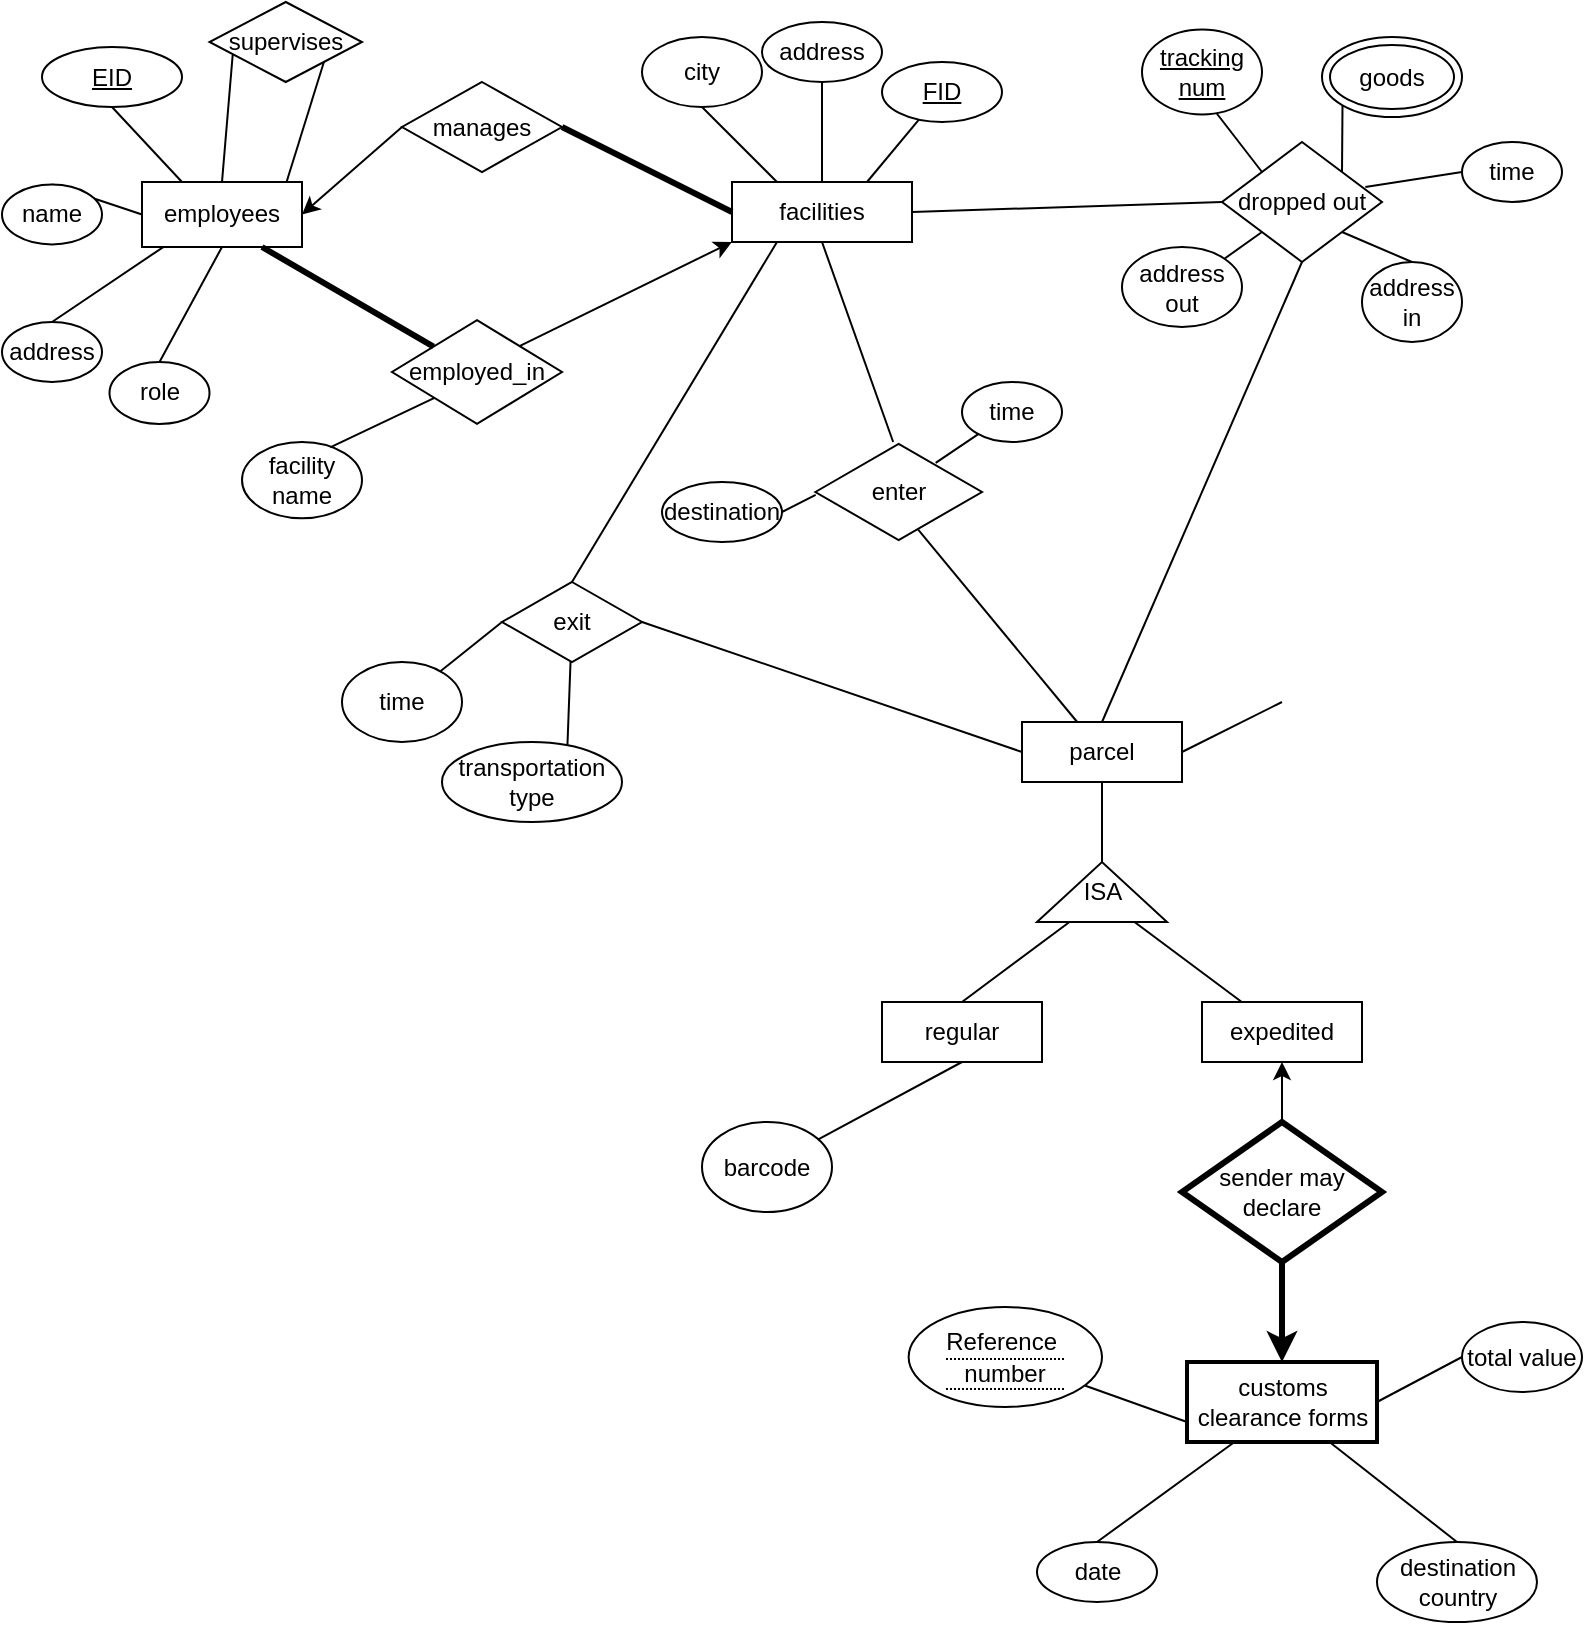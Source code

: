 <mxfile version="23.0.1" type="github">
  <diagram id="R2lEEEUBdFMjLlhIrx00" name="Page-1">
    <mxGraphModel dx="1737" dy="948" grid="1" gridSize="10" guides="1" tooltips="1" connect="1" arrows="1" fold="1" page="1" pageScale="1" pageWidth="850" pageHeight="1100" math="0" shadow="0" extFonts="Permanent Marker^https://fonts.googleapis.com/css?family=Permanent+Marker">
      <root>
        <mxCell id="0" />
        <mxCell id="1" parent="0" />
        <mxCell id="P61JrvBsKZxkPCsBVZaZ-2" value="facilities" style="rounded=0;whiteSpace=wrap;html=1;" parent="1" vertex="1">
          <mxGeometry x="365" y="260" width="90" height="30" as="geometry" />
        </mxCell>
        <mxCell id="P61JrvBsKZxkPCsBVZaZ-6" value="" style="endArrow=none;html=1;rounded=0;exitX=0.75;exitY=0;exitDx=0;exitDy=0;" parent="1" source="P61JrvBsKZxkPCsBVZaZ-2" target="P61JrvBsKZxkPCsBVZaZ-7" edge="1">
          <mxGeometry width="50" height="50" relative="1" as="geometry">
            <mxPoint x="450" y="220" as="sourcePoint" />
            <mxPoint x="500" y="170" as="targetPoint" />
          </mxGeometry>
        </mxCell>
        <mxCell id="P61JrvBsKZxkPCsBVZaZ-7" value="&lt;u&gt;FID&lt;/u&gt;" style="ellipse;whiteSpace=wrap;html=1;" parent="1" vertex="1">
          <mxGeometry x="440" y="200" width="60" height="30" as="geometry" />
        </mxCell>
        <mxCell id="P61JrvBsKZxkPCsBVZaZ-8" value="address" style="ellipse;whiteSpace=wrap;html=1;" parent="1" vertex="1">
          <mxGeometry x="380" y="180" width="60" height="30" as="geometry" />
        </mxCell>
        <mxCell id="P61JrvBsKZxkPCsBVZaZ-9" value="city" style="ellipse;whiteSpace=wrap;html=1;" parent="1" vertex="1">
          <mxGeometry x="320" y="187.5" width="60" height="35" as="geometry" />
        </mxCell>
        <mxCell id="P61JrvBsKZxkPCsBVZaZ-11" value="" style="endArrow=none;html=1;rounded=0;exitX=0.5;exitY=0;exitDx=0;exitDy=0;" parent="1" source="P61JrvBsKZxkPCsBVZaZ-2" target="P61JrvBsKZxkPCsBVZaZ-8" edge="1">
          <mxGeometry width="50" height="50" relative="1" as="geometry">
            <mxPoint x="400" y="290" as="sourcePoint" />
            <mxPoint x="450" y="240" as="targetPoint" />
          </mxGeometry>
        </mxCell>
        <mxCell id="P61JrvBsKZxkPCsBVZaZ-12" value="" style="endArrow=none;html=1;rounded=0;exitX=0.5;exitY=1;exitDx=0;exitDy=0;entryX=0.25;entryY=0;entryDx=0;entryDy=0;" parent="1" source="P61JrvBsKZxkPCsBVZaZ-9" target="P61JrvBsKZxkPCsBVZaZ-2" edge="1">
          <mxGeometry width="50" height="50" relative="1" as="geometry">
            <mxPoint x="400" y="290" as="sourcePoint" />
            <mxPoint x="450" y="240" as="targetPoint" />
          </mxGeometry>
        </mxCell>
        <mxCell id="P61JrvBsKZxkPCsBVZaZ-13" value="" style="endArrow=none;html=1;rounded=0;exitX=1;exitY=0.5;exitDx=0;exitDy=0;entryX=0;entryY=0.5;entryDx=0;entryDy=0;strokeWidth=3;" parent="1" source="P61JrvBsKZxkPCsBVZaZ-16" target="P61JrvBsKZxkPCsBVZaZ-2" edge="1">
          <mxGeometry width="50" height="50" relative="1" as="geometry">
            <mxPoint x="350" y="380" as="sourcePoint" />
            <mxPoint x="400" y="330" as="targetPoint" />
          </mxGeometry>
        </mxCell>
        <mxCell id="P61JrvBsKZxkPCsBVZaZ-15" value="" style="endArrow=none;html=1;rounded=0;entryX=0.5;entryY=1;entryDx=0;entryDy=0;exitX=1;exitY=0.5;exitDx=0;exitDy=0;" parent="1" source="P61JrvBsKZxkPCsBVZaZ-22" target="P61JrvBsKZxkPCsBVZaZ-21" edge="1">
          <mxGeometry width="50" height="50" relative="1" as="geometry">
            <mxPoint x="540" y="380" as="sourcePoint" />
            <mxPoint x="420" y="350" as="targetPoint" />
          </mxGeometry>
        </mxCell>
        <mxCell id="P61JrvBsKZxkPCsBVZaZ-16" value="manages" style="rhombus;whiteSpace=wrap;html=1;" parent="1" vertex="1">
          <mxGeometry x="200" y="210" width="80" height="45" as="geometry" />
        </mxCell>
        <mxCell id="P61JrvBsKZxkPCsBVZaZ-17" value="" style="endArrow=classic;html=1;rounded=0;exitX=0;exitY=0.5;exitDx=0;exitDy=0;entryX=1;entryY=0.5;entryDx=0;entryDy=0;" parent="1" source="P61JrvBsKZxkPCsBVZaZ-16" target="P61JrvBsKZxkPCsBVZaZ-18" edge="1">
          <mxGeometry width="50" height="50" relative="1" as="geometry">
            <mxPoint x="280" y="290" as="sourcePoint" />
            <mxPoint x="150" y="275" as="targetPoint" />
          </mxGeometry>
        </mxCell>
        <mxCell id="P61JrvBsKZxkPCsBVZaZ-18" value="employees" style="rounded=0;whiteSpace=wrap;html=1;" parent="1" vertex="1">
          <mxGeometry x="70" y="260" width="80" height="32.5" as="geometry" />
        </mxCell>
        <mxCell id="P61JrvBsKZxkPCsBVZaZ-19" value="regular" style="rounded=0;whiteSpace=wrap;html=1;" parent="1" vertex="1">
          <mxGeometry x="440" y="670" width="80" height="30" as="geometry" />
        </mxCell>
        <mxCell id="P61JrvBsKZxkPCsBVZaZ-20" value="expedited" style="rounded=0;whiteSpace=wrap;html=1;" parent="1" vertex="1">
          <mxGeometry x="600" y="670" width="80" height="30" as="geometry" />
        </mxCell>
        <mxCell id="P61JrvBsKZxkPCsBVZaZ-21" value="parcel" style="rounded=0;whiteSpace=wrap;html=1;" parent="1" vertex="1">
          <mxGeometry x="510" y="530" width="80" height="30" as="geometry" />
        </mxCell>
        <mxCell id="P61JrvBsKZxkPCsBVZaZ-22" value="ISA" style="triangle;whiteSpace=wrap;html=1;direction=north;" parent="1" vertex="1">
          <mxGeometry x="517.5" y="600" width="65" height="30" as="geometry" />
        </mxCell>
        <mxCell id="P61JrvBsKZxkPCsBVZaZ-27" value="" style="endArrow=none;html=1;rounded=0;exitX=0;exitY=0.25;exitDx=0;exitDy=0;entryX=0.5;entryY=0;entryDx=0;entryDy=0;" parent="1" source="P61JrvBsKZxkPCsBVZaZ-22" target="P61JrvBsKZxkPCsBVZaZ-19" edge="1">
          <mxGeometry width="50" height="50" relative="1" as="geometry">
            <mxPoint x="290" y="370" as="sourcePoint" />
            <mxPoint x="340" y="320" as="targetPoint" />
          </mxGeometry>
        </mxCell>
        <mxCell id="P61JrvBsKZxkPCsBVZaZ-28" value="" style="endArrow=none;html=1;rounded=0;exitX=0;exitY=0.75;exitDx=0;exitDy=0;" parent="1" source="P61JrvBsKZxkPCsBVZaZ-22" target="P61JrvBsKZxkPCsBVZaZ-20" edge="1">
          <mxGeometry width="50" height="50" relative="1" as="geometry">
            <mxPoint x="290" y="370" as="sourcePoint" />
            <mxPoint x="340" y="320" as="targetPoint" />
          </mxGeometry>
        </mxCell>
        <mxCell id="P61JrvBsKZxkPCsBVZaZ-29" value="dropped out" style="rhombus;whiteSpace=wrap;html=1;" parent="1" vertex="1">
          <mxGeometry x="610" y="240" width="80" height="60" as="geometry" />
        </mxCell>
        <mxCell id="P61JrvBsKZxkPCsBVZaZ-31" value="" style="endArrow=none;html=1;rounded=0;entryX=0;entryY=0.5;entryDx=0;entryDy=0;exitX=1;exitY=0.5;exitDx=0;exitDy=0;" parent="1" source="P61JrvBsKZxkPCsBVZaZ-2" target="P61JrvBsKZxkPCsBVZaZ-29" edge="1">
          <mxGeometry width="50" height="50" relative="1" as="geometry">
            <mxPoint x="300" y="370" as="sourcePoint" />
            <mxPoint x="350" y="320" as="targetPoint" />
          </mxGeometry>
        </mxCell>
        <mxCell id="P61JrvBsKZxkPCsBVZaZ-32" value="" style="endArrow=none;html=1;rounded=0;exitX=0.5;exitY=1;exitDx=0;exitDy=0;entryX=0.5;entryY=0;entryDx=0;entryDy=0;" parent="1" source="P61JrvBsKZxkPCsBVZaZ-29" target="P61JrvBsKZxkPCsBVZaZ-21" edge="1">
          <mxGeometry width="50" height="50" relative="1" as="geometry">
            <mxPoint x="300" y="370" as="sourcePoint" />
            <mxPoint x="670" y="280" as="targetPoint" />
          </mxGeometry>
        </mxCell>
        <mxCell id="P61JrvBsKZxkPCsBVZaZ-34" value="" style="endArrow=none;html=1;rounded=0;exitX=0;exitY=0;exitDx=0;exitDy=0;entryX=0.599;entryY=0.944;entryDx=0;entryDy=0;entryPerimeter=0;" parent="1" source="P61JrvBsKZxkPCsBVZaZ-29" target="P61JrvBsKZxkPCsBVZaZ-36" edge="1">
          <mxGeometry width="50" height="50" relative="1" as="geometry">
            <mxPoint x="300" y="370" as="sourcePoint" />
            <mxPoint x="560.65" y="230" as="targetPoint" />
          </mxGeometry>
        </mxCell>
        <mxCell id="P61JrvBsKZxkPCsBVZaZ-36" value="&lt;u&gt;tracking num&lt;/u&gt;" style="ellipse;whiteSpace=wrap;html=1;" parent="1" vertex="1">
          <mxGeometry x="570" y="183.75" width="60" height="42.5" as="geometry" />
        </mxCell>
        <mxCell id="P61JrvBsKZxkPCsBVZaZ-37" value="time" style="ellipse;whiteSpace=wrap;html=1;" parent="1" vertex="1">
          <mxGeometry x="730" y="240" width="50" height="30" as="geometry" />
        </mxCell>
        <mxCell id="P61JrvBsKZxkPCsBVZaZ-38" value="" style="endArrow=none;html=1;rounded=0;entryX=0.896;entryY=0.375;entryDx=0;entryDy=0;exitX=0;exitY=0.5;exitDx=0;exitDy=0;entryPerimeter=0;" parent="1" source="P61JrvBsKZxkPCsBVZaZ-37" target="P61JrvBsKZxkPCsBVZaZ-29" edge="1">
          <mxGeometry width="50" height="50" relative="1" as="geometry">
            <mxPoint x="300" y="370" as="sourcePoint" />
            <mxPoint x="350" y="320" as="targetPoint" />
          </mxGeometry>
        </mxCell>
        <mxCell id="P61JrvBsKZxkPCsBVZaZ-39" value="" style="endArrow=none;html=1;rounded=0;entryX=0;entryY=1;entryDx=0;entryDy=0;exitX=1;exitY=0;exitDx=0;exitDy=0;" parent="1" source="P61JrvBsKZxkPCsBVZaZ-40" target="P61JrvBsKZxkPCsBVZaZ-29" edge="1">
          <mxGeometry width="50" height="50" relative="1" as="geometry">
            <mxPoint x="460" y="320" as="sourcePoint" />
            <mxPoint x="350" y="320" as="targetPoint" />
          </mxGeometry>
        </mxCell>
        <mxCell id="P61JrvBsKZxkPCsBVZaZ-40" value="address out" style="ellipse;whiteSpace=wrap;html=1;" parent="1" vertex="1">
          <mxGeometry x="560" y="292.5" width="60" height="40" as="geometry" />
        </mxCell>
        <mxCell id="P61JrvBsKZxkPCsBVZaZ-41" value="" style="endArrow=none;html=1;rounded=0;exitX=0.5;exitY=0;exitDx=0;exitDy=0;entryX=1;entryY=1;entryDx=0;entryDy=0;" parent="1" source="P61JrvBsKZxkPCsBVZaZ-43" target="P61JrvBsKZxkPCsBVZaZ-29" edge="1">
          <mxGeometry width="50" height="50" relative="1" as="geometry">
            <mxPoint x="445" y="390" as="sourcePoint" />
            <mxPoint x="548" y="300" as="targetPoint" />
          </mxGeometry>
        </mxCell>
        <mxCell id="P61JrvBsKZxkPCsBVZaZ-43" value="address in" style="ellipse;whiteSpace=wrap;html=1;" parent="1" vertex="1">
          <mxGeometry x="680" y="300" width="50" height="40" as="geometry" />
        </mxCell>
        <mxCell id="P61JrvBsKZxkPCsBVZaZ-44" value="" style="endArrow=none;html=1;rounded=0;entryX=0.5;entryY=1;entryDx=0;entryDy=0;exitX=0.467;exitY=0;exitDx=0;exitDy=0;exitPerimeter=0;" parent="1" source="P61JrvBsKZxkPCsBVZaZ-49" target="P61JrvBsKZxkPCsBVZaZ-2" edge="1">
          <mxGeometry width="50" height="50" relative="1" as="geometry">
            <mxPoint x="450" y="390" as="sourcePoint" />
            <mxPoint x="350" y="340" as="targetPoint" />
          </mxGeometry>
        </mxCell>
        <mxCell id="P61JrvBsKZxkPCsBVZaZ-45" value="" style="endArrow=none;html=1;rounded=0;entryX=1;entryY=0;entryDx=0;entryDy=0;exitX=0;exitY=1;exitDx=0;exitDy=0;" parent="1" source="P61JrvBsKZxkPCsBVZaZ-48" target="P61JrvBsKZxkPCsBVZaZ-29" edge="1">
          <mxGeometry width="50" height="50" relative="1" as="geometry">
            <mxPoint x="630" y="210" as="sourcePoint" />
            <mxPoint x="350" y="340" as="targetPoint" />
          </mxGeometry>
        </mxCell>
        <mxCell id="P61JrvBsKZxkPCsBVZaZ-48" value="goods" style="ellipse;shape=doubleEllipse;whiteSpace=wrap;html=1;" parent="1" vertex="1">
          <mxGeometry x="660" y="187.5" width="70" height="40" as="geometry" />
        </mxCell>
        <mxCell id="P61JrvBsKZxkPCsBVZaZ-49" value="enter" style="html=1;whiteSpace=wrap;aspect=fixed;shape=isoRectangle;" parent="1" vertex="1">
          <mxGeometry x="406.67" y="390" width="83.33" height="50" as="geometry" />
        </mxCell>
        <mxCell id="P61JrvBsKZxkPCsBVZaZ-50" value="" style="endArrow=none;html=1;rounded=0;entryX=0.25;entryY=1;entryDx=0;entryDy=0;exitX=0.5;exitY=0;exitDx=0;exitDy=0;" parent="1" source="P61JrvBsKZxkPCsBVZaZ-52" target="P61JrvBsKZxkPCsBVZaZ-2" edge="1">
          <mxGeometry width="50" height="50" relative="1" as="geometry">
            <mxPoint x="300" y="430" as="sourcePoint" />
            <mxPoint x="350" y="380" as="targetPoint" />
          </mxGeometry>
        </mxCell>
        <mxCell id="P61JrvBsKZxkPCsBVZaZ-51" value="" style="endArrow=none;html=1;rounded=0;exitX=0.617;exitY=0.876;exitDx=0;exitDy=0;exitPerimeter=0;" parent="1" source="P61JrvBsKZxkPCsBVZaZ-49" target="P61JrvBsKZxkPCsBVZaZ-21" edge="1">
          <mxGeometry width="50" height="50" relative="1" as="geometry">
            <mxPoint x="310" y="440" as="sourcePoint" />
            <mxPoint x="360" y="390" as="targetPoint" />
          </mxGeometry>
        </mxCell>
        <mxCell id="P61JrvBsKZxkPCsBVZaZ-52" value="exit" style="rhombus;whiteSpace=wrap;html=1;" parent="1" vertex="1">
          <mxGeometry x="250" y="460" width="70" height="40" as="geometry" />
        </mxCell>
        <mxCell id="P61JrvBsKZxkPCsBVZaZ-53" value="" style="endArrow=none;html=1;rounded=0;exitX=1;exitY=0.5;exitDx=0;exitDy=0;entryX=0;entryY=0.5;entryDx=0;entryDy=0;" parent="1" source="P61JrvBsKZxkPCsBVZaZ-52" target="P61JrvBsKZxkPCsBVZaZ-21" edge="1">
          <mxGeometry width="50" height="50" relative="1" as="geometry">
            <mxPoint x="300" y="430" as="sourcePoint" />
            <mxPoint x="350" y="380" as="targetPoint" />
          </mxGeometry>
        </mxCell>
        <mxCell id="P61JrvBsKZxkPCsBVZaZ-54" value="" style="endArrow=none;html=1;rounded=0;exitX=0.722;exitY=0.208;exitDx=0;exitDy=0;exitPerimeter=0;" parent="1" source="P61JrvBsKZxkPCsBVZaZ-49" target="P61JrvBsKZxkPCsBVZaZ-55" edge="1">
          <mxGeometry width="50" height="50" relative="1" as="geometry">
            <mxPoint x="300" y="430" as="sourcePoint" />
            <mxPoint x="490" y="370" as="targetPoint" />
          </mxGeometry>
        </mxCell>
        <mxCell id="P61JrvBsKZxkPCsBVZaZ-55" value="time" style="ellipse;whiteSpace=wrap;html=1;" parent="1" vertex="1">
          <mxGeometry x="480" y="360" width="50" height="30" as="geometry" />
        </mxCell>
        <mxCell id="P61JrvBsKZxkPCsBVZaZ-56" value="destination" style="ellipse;whiteSpace=wrap;html=1;" parent="1" vertex="1">
          <mxGeometry x="330" y="410" width="60" height="30" as="geometry" />
        </mxCell>
        <mxCell id="P61JrvBsKZxkPCsBVZaZ-58" value="" style="endArrow=none;html=1;rounded=0;entryX=0.002;entryY=0.528;entryDx=0;entryDy=0;entryPerimeter=0;exitX=1;exitY=0.5;exitDx=0;exitDy=0;" parent="1" source="P61JrvBsKZxkPCsBVZaZ-56" target="P61JrvBsKZxkPCsBVZaZ-49" edge="1">
          <mxGeometry width="50" height="50" relative="1" as="geometry">
            <mxPoint x="300" y="430" as="sourcePoint" />
            <mxPoint x="350" y="380" as="targetPoint" />
          </mxGeometry>
        </mxCell>
        <mxCell id="P61JrvBsKZxkPCsBVZaZ-59" value="" style="endArrow=none;html=1;rounded=0;exitX=0;exitY=0.5;exitDx=0;exitDy=0;" parent="1" source="P61JrvBsKZxkPCsBVZaZ-52" target="P61JrvBsKZxkPCsBVZaZ-60" edge="1">
          <mxGeometry width="50" height="50" relative="1" as="geometry">
            <mxPoint x="300" y="430" as="sourcePoint" />
            <mxPoint x="190" y="420" as="targetPoint" />
          </mxGeometry>
        </mxCell>
        <mxCell id="P61JrvBsKZxkPCsBVZaZ-60" value="time" style="ellipse;whiteSpace=wrap;html=1;" parent="1" vertex="1">
          <mxGeometry x="170" y="500" width="60" height="40" as="geometry" />
        </mxCell>
        <mxCell id="P61JrvBsKZxkPCsBVZaZ-61" value="transportation type" style="ellipse;whiteSpace=wrap;html=1;" parent="1" vertex="1">
          <mxGeometry x="220" y="540" width="90" height="40" as="geometry" />
        </mxCell>
        <mxCell id="P61JrvBsKZxkPCsBVZaZ-62" value="" style="endArrow=none;html=1;rounded=0;exitX=0.697;exitY=0.035;exitDx=0;exitDy=0;exitPerimeter=0;" parent="1" source="P61JrvBsKZxkPCsBVZaZ-61" target="P61JrvBsKZxkPCsBVZaZ-52" edge="1">
          <mxGeometry width="50" height="50" relative="1" as="geometry">
            <mxPoint x="300" y="430" as="sourcePoint" />
            <mxPoint x="350" y="380" as="targetPoint" />
          </mxGeometry>
        </mxCell>
        <mxCell id="P61JrvBsKZxkPCsBVZaZ-63" value="" style="endArrow=none;html=1;rounded=0;entryX=0.5;entryY=1;entryDx=0;entryDy=0;" parent="1" source="P61JrvBsKZxkPCsBVZaZ-64" target="P61JrvBsKZxkPCsBVZaZ-19" edge="1">
          <mxGeometry width="50" height="50" relative="1" as="geometry">
            <mxPoint x="460" y="750" as="sourcePoint" />
            <mxPoint x="350" y="600" as="targetPoint" />
          </mxGeometry>
        </mxCell>
        <mxCell id="P61JrvBsKZxkPCsBVZaZ-64" value="barcode" style="ellipse;whiteSpace=wrap;html=1;" parent="1" vertex="1">
          <mxGeometry x="350" y="730" width="65" height="45" as="geometry" />
        </mxCell>
        <mxCell id="P61JrvBsKZxkPCsBVZaZ-66" value="" style="endArrow=classic;html=1;rounded=0;entryX=0.5;entryY=1;entryDx=0;entryDy=0;exitX=0.5;exitY=0;exitDx=0;exitDy=0;" parent="1" source="P61JrvBsKZxkPCsBVZaZ-67" target="P61JrvBsKZxkPCsBVZaZ-20" edge="1">
          <mxGeometry width="50" height="50" relative="1" as="geometry">
            <mxPoint x="640" y="750" as="sourcePoint" />
            <mxPoint x="350" y="600" as="targetPoint" />
          </mxGeometry>
        </mxCell>
        <mxCell id="P61JrvBsKZxkPCsBVZaZ-67" value="sender may declare" style="rhombus;whiteSpace=wrap;html=1;strokeWidth=3;" parent="1" vertex="1">
          <mxGeometry x="590" y="730" width="100" height="70" as="geometry" />
        </mxCell>
        <mxCell id="P61JrvBsKZxkPCsBVZaZ-70" value="customs clearance forms" style="rounded=0;whiteSpace=wrap;html=1;strokeWidth=2;" parent="1" vertex="1">
          <mxGeometry x="592.5" y="850" width="95" height="40" as="geometry" />
        </mxCell>
        <mxCell id="P61JrvBsKZxkPCsBVZaZ-71" value="" style="endArrow=none;html=1;rounded=0;entryX=0.5;entryY=1;entryDx=0;entryDy=0;strokeWidth=3;endFill=0;startArrow=classic;startFill=1;exitX=0.5;exitY=0;exitDx=0;exitDy=0;" parent="1" source="P61JrvBsKZxkPCsBVZaZ-70" target="P61JrvBsKZxkPCsBVZaZ-67" edge="1">
          <mxGeometry width="50" height="50" relative="1" as="geometry">
            <mxPoint x="640" y="830" as="sourcePoint" />
            <mxPoint x="730" y="790" as="targetPoint" />
          </mxGeometry>
        </mxCell>
        <mxCell id="P61JrvBsKZxkPCsBVZaZ-72" value="" style="endArrow=none;html=1;rounded=0;entryX=0;entryY=0.75;entryDx=0;entryDy=0;" parent="1" source="P61JrvBsKZxkPCsBVZaZ-73" target="P61JrvBsKZxkPCsBVZaZ-70" edge="1">
          <mxGeometry width="50" height="50" relative="1" as="geometry">
            <mxPoint x="520" y="880" as="sourcePoint" />
            <mxPoint x="350" y="730" as="targetPoint" />
          </mxGeometry>
        </mxCell>
        <mxCell id="P61JrvBsKZxkPCsBVZaZ-73" value="&lt;div style=&quot;border-bottom: 1px dotted black&quot;&gt;Reference&amp;nbsp;&lt;/div&gt;&lt;div style=&quot;border-bottom: 1px dotted black&quot;&gt;number&lt;/div&gt;" style="ellipse;whiteSpace=wrap;html=1;strokeColor=default;" parent="1" vertex="1">
          <mxGeometry x="453.32" y="822.5" width="96.68" height="50" as="geometry" />
        </mxCell>
        <mxCell id="P61JrvBsKZxkPCsBVZaZ-74" value="total value" style="ellipse;whiteSpace=wrap;html=1;" parent="1" vertex="1">
          <mxGeometry x="730" y="830" width="60" height="35" as="geometry" />
        </mxCell>
        <mxCell id="P61JrvBsKZxkPCsBVZaZ-75" value="" style="endArrow=none;html=1;rounded=0;exitX=1;exitY=0.5;exitDx=0;exitDy=0;entryX=0;entryY=0.5;entryDx=0;entryDy=0;" parent="1" source="P61JrvBsKZxkPCsBVZaZ-70" target="P61JrvBsKZxkPCsBVZaZ-74" edge="1">
          <mxGeometry width="50" height="50" relative="1" as="geometry">
            <mxPoint x="300" y="660" as="sourcePoint" />
            <mxPoint x="350" y="610" as="targetPoint" />
          </mxGeometry>
        </mxCell>
        <mxCell id="P61JrvBsKZxkPCsBVZaZ-76" value="date" style="ellipse;whiteSpace=wrap;html=1;" parent="1" vertex="1">
          <mxGeometry x="517.5" y="940" width="60" height="30" as="geometry" />
        </mxCell>
        <mxCell id="P61JrvBsKZxkPCsBVZaZ-77" value="" style="endArrow=none;html=1;rounded=0;exitX=0.5;exitY=0;exitDx=0;exitDy=0;entryX=0.25;entryY=1;entryDx=0;entryDy=0;" parent="1" source="P61JrvBsKZxkPCsBVZaZ-76" target="P61JrvBsKZxkPCsBVZaZ-70" edge="1">
          <mxGeometry width="50" height="50" relative="1" as="geometry">
            <mxPoint x="300" y="710" as="sourcePoint" />
            <mxPoint x="630" y="870" as="targetPoint" />
          </mxGeometry>
        </mxCell>
        <mxCell id="P61JrvBsKZxkPCsBVZaZ-78" value="destination country" style="ellipse;whiteSpace=wrap;html=1;" parent="1" vertex="1">
          <mxGeometry x="687.5" y="940" width="80" height="40" as="geometry" />
        </mxCell>
        <mxCell id="P61JrvBsKZxkPCsBVZaZ-79" value="" style="endArrow=none;html=1;rounded=0;exitX=0.75;exitY=1;exitDx=0;exitDy=0;entryX=0.5;entryY=0;entryDx=0;entryDy=0;" parent="1" source="P61JrvBsKZxkPCsBVZaZ-70" target="P61JrvBsKZxkPCsBVZaZ-78" edge="1">
          <mxGeometry width="50" height="50" relative="1" as="geometry">
            <mxPoint x="300" y="720" as="sourcePoint" />
            <mxPoint x="350" y="670" as="targetPoint" />
          </mxGeometry>
        </mxCell>
        <mxCell id="P61JrvBsKZxkPCsBVZaZ-80" value="employed_in" style="rhombus;whiteSpace=wrap;html=1;strokeColor=default;align=center;verticalAlign=middle;fontFamily=Helvetica;fontSize=12;fontColor=default;fillColor=default;" parent="1" vertex="1">
          <mxGeometry x="195" y="329.06" width="85" height="51.88" as="geometry" />
        </mxCell>
        <mxCell id="P61JrvBsKZxkPCsBVZaZ-83" value="" style="endArrow=none;html=1;rounded=0;exitX=0.75;exitY=1;exitDx=0;exitDy=0;strokeWidth=3;" parent="1" source="P61JrvBsKZxkPCsBVZaZ-18" target="P61JrvBsKZxkPCsBVZaZ-80" edge="1">
          <mxGeometry width="50" height="50" relative="1" as="geometry">
            <mxPoint x="200" y="460" as="sourcePoint" />
            <mxPoint x="250" y="410" as="targetPoint" />
          </mxGeometry>
        </mxCell>
        <mxCell id="P61JrvBsKZxkPCsBVZaZ-84" value="" style="endArrow=classic;html=1;rounded=0;exitX=1;exitY=0;exitDx=0;exitDy=0;entryX=0;entryY=1;entryDx=0;entryDy=0;" parent="1" source="P61JrvBsKZxkPCsBVZaZ-80" target="P61JrvBsKZxkPCsBVZaZ-2" edge="1">
          <mxGeometry width="50" height="50" relative="1" as="geometry">
            <mxPoint x="200" y="460" as="sourcePoint" />
            <mxPoint x="140" y="530" as="targetPoint" />
          </mxGeometry>
        </mxCell>
        <mxCell id="P61JrvBsKZxkPCsBVZaZ-85" value="" style="endArrow=none;html=1;rounded=0;entryX=0;entryY=0.5;entryDx=0;entryDy=0;exitX=0.5;exitY=0;exitDx=0;exitDy=0;" parent="1" source="P61JrvBsKZxkPCsBVZaZ-86" target="P61JrvBsKZxkPCsBVZaZ-18" edge="1">
          <mxGeometry width="50" height="50" relative="1" as="geometry">
            <mxPoint x="140" y="460" as="sourcePoint" />
            <mxPoint x="250" y="410" as="targetPoint" />
          </mxGeometry>
        </mxCell>
        <mxCell id="P61JrvBsKZxkPCsBVZaZ-86" value="name" style="ellipse;whiteSpace=wrap;html=1;" parent="1" vertex="1">
          <mxGeometry y="261.25" width="50" height="30" as="geometry" />
        </mxCell>
        <mxCell id="P61JrvBsKZxkPCsBVZaZ-87" value="address" style="ellipse;whiteSpace=wrap;html=1;" parent="1" vertex="1">
          <mxGeometry y="330" width="50" height="30" as="geometry" />
        </mxCell>
        <mxCell id="P61JrvBsKZxkPCsBVZaZ-88" value="" style="endArrow=none;html=1;rounded=0;exitX=0.135;exitY=0.997;exitDx=0;exitDy=0;entryX=0.5;entryY=0;entryDx=0;entryDy=0;exitPerimeter=0;" parent="1" source="P61JrvBsKZxkPCsBVZaZ-18" target="P61JrvBsKZxkPCsBVZaZ-87" edge="1">
          <mxGeometry width="50" height="50" relative="1" as="geometry">
            <mxPoint x="200" y="460" as="sourcePoint" />
            <mxPoint x="250" y="410" as="targetPoint" />
          </mxGeometry>
        </mxCell>
        <mxCell id="P61JrvBsKZxkPCsBVZaZ-89" value="facility name" style="ellipse;whiteSpace=wrap;html=1;" parent="1" vertex="1">
          <mxGeometry x="120" y="390" width="60" height="38.12" as="geometry" />
        </mxCell>
        <mxCell id="P61JrvBsKZxkPCsBVZaZ-90" value="" style="endArrow=none;html=1;rounded=0;exitX=0;exitY=1;exitDx=0;exitDy=0;entryX=0.735;entryY=0.071;entryDx=0;entryDy=0;entryPerimeter=0;" parent="1" source="P61JrvBsKZxkPCsBVZaZ-80" target="P61JrvBsKZxkPCsBVZaZ-89" edge="1">
          <mxGeometry width="50" height="50" relative="1" as="geometry">
            <mxPoint x="200" y="460" as="sourcePoint" />
            <mxPoint x="60" y="490" as="targetPoint" />
          </mxGeometry>
        </mxCell>
        <mxCell id="P61JrvBsKZxkPCsBVZaZ-91" value="&lt;u&gt;EID&lt;/u&gt;" style="ellipse;whiteSpace=wrap;html=1;" parent="1" vertex="1">
          <mxGeometry x="20" y="192.5" width="70" height="30" as="geometry" />
        </mxCell>
        <mxCell id="P61JrvBsKZxkPCsBVZaZ-93" value="" style="endArrow=none;html=1;rounded=0;entryX=0.5;entryY=1;entryDx=0;entryDy=0;exitX=0.25;exitY=0;exitDx=0;exitDy=0;" parent="1" source="P61JrvBsKZxkPCsBVZaZ-18" target="P61JrvBsKZxkPCsBVZaZ-91" edge="1">
          <mxGeometry width="50" height="50" relative="1" as="geometry">
            <mxPoint x="200" y="460" as="sourcePoint" />
            <mxPoint x="250" y="410" as="targetPoint" />
          </mxGeometry>
        </mxCell>
        <mxCell id="P61JrvBsKZxkPCsBVZaZ-94" value="" style="endArrow=none;html=1;rounded=0;exitX=0.5;exitY=0;exitDx=0;exitDy=0;entryX=0.152;entryY=0.663;entryDx=0;entryDy=0;entryPerimeter=0;" parent="1" source="P61JrvBsKZxkPCsBVZaZ-18" target="P61JrvBsKZxkPCsBVZaZ-96" edge="1">
          <mxGeometry width="50" height="50" relative="1" as="geometry">
            <mxPoint x="220" y="360" as="sourcePoint" />
            <mxPoint x="110" y="210" as="targetPoint" />
          </mxGeometry>
        </mxCell>
        <mxCell id="P61JrvBsKZxkPCsBVZaZ-95" value="" style="endArrow=none;html=1;rounded=0;exitX=0.905;exitY=-0.012;exitDx=0;exitDy=0;exitPerimeter=0;entryX=1;entryY=1;entryDx=0;entryDy=0;" parent="1" source="P61JrvBsKZxkPCsBVZaZ-18" target="P61JrvBsKZxkPCsBVZaZ-96" edge="1">
          <mxGeometry width="50" height="50" relative="1" as="geometry">
            <mxPoint x="220" y="360" as="sourcePoint" />
            <mxPoint x="170" y="210" as="targetPoint" />
          </mxGeometry>
        </mxCell>
        <mxCell id="P61JrvBsKZxkPCsBVZaZ-96" value="supervises" style="rhombus;whiteSpace=wrap;html=1;" parent="1" vertex="1">
          <mxGeometry x="103.75" y="170" width="76.25" height="40" as="geometry" />
        </mxCell>
        <mxCell id="P61JrvBsKZxkPCsBVZaZ-97" value="" style="endArrow=none;html=1;rounded=0;entryX=0.5;entryY=1;entryDx=0;entryDy=0;exitX=0.5;exitY=0;exitDx=0;exitDy=0;" parent="1" source="P61JrvBsKZxkPCsBVZaZ-98" target="P61JrvBsKZxkPCsBVZaZ-18" edge="1">
          <mxGeometry width="50" height="50" relative="1" as="geometry">
            <mxPoint x="80" y="370" as="sourcePoint" />
            <mxPoint x="270" y="360" as="targetPoint" />
          </mxGeometry>
        </mxCell>
        <mxCell id="P61JrvBsKZxkPCsBVZaZ-98" value="role" style="ellipse;whiteSpace=wrap;html=1;" parent="1" vertex="1">
          <mxGeometry x="53.75" y="350" width="50" height="30.94" as="geometry" />
        </mxCell>
        <mxCell id="X8SXZf3afnL7BpJBYFyn-1" value="" style="endArrow=none;html=1;rounded=0;exitX=1;exitY=0.5;exitDx=0;exitDy=0;" edge="1" parent="1" source="P61JrvBsKZxkPCsBVZaZ-21">
          <mxGeometry width="50" height="50" relative="1" as="geometry">
            <mxPoint x="460" y="580" as="sourcePoint" />
            <mxPoint x="640" y="520" as="targetPoint" />
          </mxGeometry>
        </mxCell>
      </root>
    </mxGraphModel>
  </diagram>
</mxfile>
